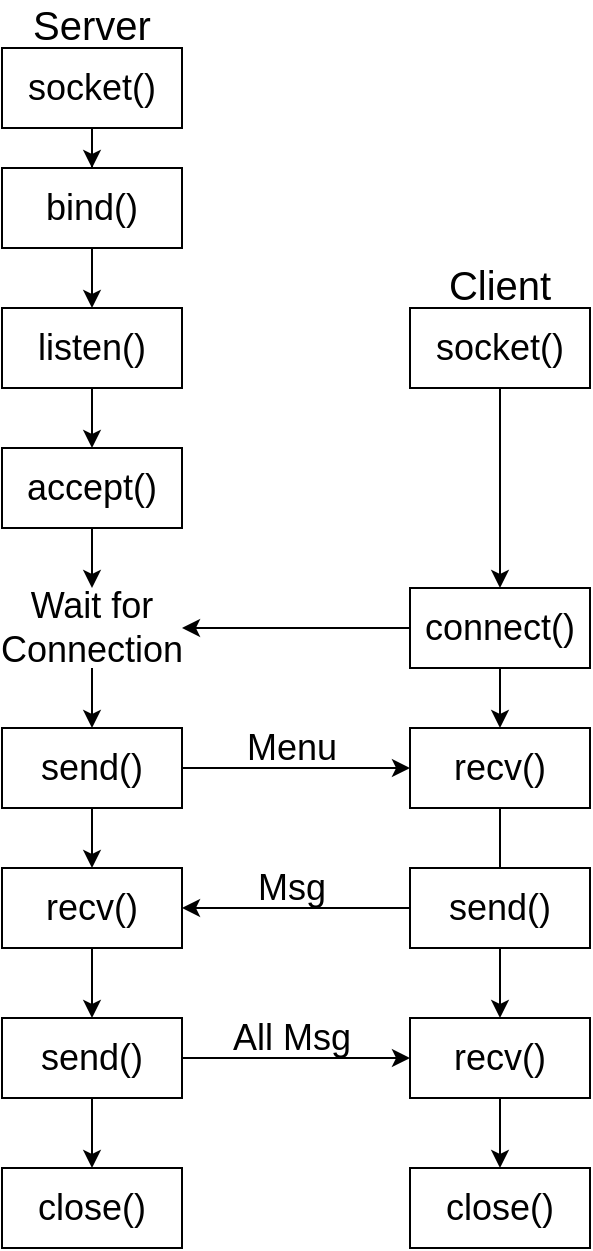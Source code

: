 <mxfile version="13.9.8" type="device"><diagram id="gxEC5G1rf1sG2w1MqEk7" name="Page-1"><mxGraphModel dx="1221" dy="579" grid="1" gridSize="10" guides="1" tooltips="1" connect="1" arrows="1" fold="1" page="1" pageScale="1" pageWidth="827" pageHeight="1169" math="0" shadow="0"><root><mxCell id="0"/><mxCell id="1" parent="0"/><mxCell id="BzBuTr4ERUObMZczvnQZ-13" value="" style="edgeStyle=orthogonalEdgeStyle;rounded=0;orthogonalLoop=1;jettySize=auto;html=1;entryX=0.5;entryY=0;entryDx=0;entryDy=0;" edge="1" parent="1" source="BzBuTr4ERUObMZczvnQZ-1" target="BzBuTr4ERUObMZczvnQZ-2"><mxGeometry relative="1" as="geometry"/></mxCell><mxCell id="BzBuTr4ERUObMZczvnQZ-1" value="&lt;font style=&quot;font-size: 18px&quot;&gt;socket()&lt;/font&gt;" style="rounded=0;whiteSpace=wrap;html=1;" vertex="1" parent="1"><mxGeometry x="120" y="50" width="90" height="40" as="geometry"/></mxCell><mxCell id="BzBuTr4ERUObMZczvnQZ-40" value="" style="edgeStyle=orthogonalEdgeStyle;rounded=0;orthogonalLoop=1;jettySize=auto;html=1;entryX=0.5;entryY=0;entryDx=0;entryDy=0;" edge="1" parent="1" source="BzBuTr4ERUObMZczvnQZ-2" target="BzBuTr4ERUObMZczvnQZ-3"><mxGeometry relative="1" as="geometry"/></mxCell><mxCell id="BzBuTr4ERUObMZczvnQZ-2" value="&lt;font style=&quot;font-size: 18px&quot;&gt;bind()&lt;/font&gt;" style="rounded=0;whiteSpace=wrap;html=1;" vertex="1" parent="1"><mxGeometry x="120" y="110" width="90" height="40" as="geometry"/></mxCell><mxCell id="BzBuTr4ERUObMZczvnQZ-15" style="edgeStyle=orthogonalEdgeStyle;rounded=0;orthogonalLoop=1;jettySize=auto;html=1;exitX=0.5;exitY=1;exitDx=0;exitDy=0;entryX=0.5;entryY=0;entryDx=0;entryDy=0;" edge="1" parent="1" source="BzBuTr4ERUObMZczvnQZ-3" target="BzBuTr4ERUObMZczvnQZ-4"><mxGeometry relative="1" as="geometry"/></mxCell><mxCell id="BzBuTr4ERUObMZczvnQZ-3" value="&lt;font style=&quot;font-size: 18px&quot;&gt;listen()&lt;/font&gt;" style="rounded=0;whiteSpace=wrap;html=1;" vertex="1" parent="1"><mxGeometry x="120" y="180" width="90" height="40" as="geometry"/></mxCell><mxCell id="BzBuTr4ERUObMZczvnQZ-31" style="edgeStyle=orthogonalEdgeStyle;rounded=0;orthogonalLoop=1;jettySize=auto;html=1;exitX=0.5;exitY=1;exitDx=0;exitDy=0;entryX=0.5;entryY=0;entryDx=0;entryDy=0;" edge="1" parent="1" source="BzBuTr4ERUObMZczvnQZ-4" target="BzBuTr4ERUObMZczvnQZ-29"><mxGeometry relative="1" as="geometry"/></mxCell><mxCell id="BzBuTr4ERUObMZczvnQZ-4" value="&lt;font style=&quot;font-size: 18px&quot;&gt;accept()&lt;/font&gt;" style="rounded=0;whiteSpace=wrap;html=1;" vertex="1" parent="1"><mxGeometry x="120" y="250" width="90" height="40" as="geometry"/></mxCell><mxCell id="BzBuTr4ERUObMZczvnQZ-20" value="" style="edgeStyle=orthogonalEdgeStyle;rounded=0;orthogonalLoop=1;jettySize=auto;html=1;entryX=0.5;entryY=0;entryDx=0;entryDy=0;" edge="1" parent="1" source="BzBuTr4ERUObMZczvnQZ-5" target="BzBuTr4ERUObMZczvnQZ-6"><mxGeometry relative="1" as="geometry"/></mxCell><mxCell id="BzBuTr4ERUObMZczvnQZ-23" value="" style="edgeStyle=orthogonalEdgeStyle;rounded=0;orthogonalLoop=1;jettySize=auto;html=1;" edge="1" parent="1" source="BzBuTr4ERUObMZczvnQZ-5" target="BzBuTr4ERUObMZczvnQZ-10"><mxGeometry relative="1" as="geometry"/></mxCell><mxCell id="BzBuTr4ERUObMZczvnQZ-5" value="&lt;font style=&quot;font-size: 18px&quot;&gt;send()&lt;/font&gt;" style="rounded=0;whiteSpace=wrap;html=1;" vertex="1" parent="1"><mxGeometry x="120" y="390" width="90" height="40" as="geometry"/></mxCell><mxCell id="BzBuTr4ERUObMZczvnQZ-21" value="" style="edgeStyle=orthogonalEdgeStyle;rounded=0;orthogonalLoop=1;jettySize=auto;html=1;entryX=0.5;entryY=0;entryDx=0;entryDy=0;" edge="1" parent="1" source="BzBuTr4ERUObMZczvnQZ-6" target="BzBuTr4ERUObMZczvnQZ-34"><mxGeometry relative="1" as="geometry"/></mxCell><mxCell id="BzBuTr4ERUObMZczvnQZ-6" value="&lt;font style=&quot;font-size: 18px&quot;&gt;recv()&lt;/font&gt;" style="rounded=0;whiteSpace=wrap;html=1;" vertex="1" parent="1"><mxGeometry x="120" y="460" width="90" height="40" as="geometry"/></mxCell><mxCell id="BzBuTr4ERUObMZczvnQZ-7" value="&lt;font style=&quot;font-size: 18px&quot;&gt;close()&lt;/font&gt;" style="rounded=0;whiteSpace=wrap;html=1;" vertex="1" parent="1"><mxGeometry x="120" y="610" width="90" height="40" as="geometry"/></mxCell><mxCell id="BzBuTr4ERUObMZczvnQZ-16" style="edgeStyle=orthogonalEdgeStyle;rounded=0;orthogonalLoop=1;jettySize=auto;html=1;exitX=0.5;exitY=1;exitDx=0;exitDy=0;" edge="1" parent="1" source="BzBuTr4ERUObMZczvnQZ-8" target="BzBuTr4ERUObMZczvnQZ-9"><mxGeometry relative="1" as="geometry"/></mxCell><mxCell id="BzBuTr4ERUObMZczvnQZ-8" value="&lt;font style=&quot;font-size: 18px&quot;&gt;socket()&lt;/font&gt;" style="rounded=0;whiteSpace=wrap;html=1;" vertex="1" parent="1"><mxGeometry x="324" y="180" width="90" height="40" as="geometry"/></mxCell><mxCell id="BzBuTr4ERUObMZczvnQZ-17" value="" style="edgeStyle=orthogonalEdgeStyle;rounded=0;orthogonalLoop=1;jettySize=auto;html=1;entryX=0.5;entryY=0;entryDx=0;entryDy=0;" edge="1" parent="1" source="BzBuTr4ERUObMZczvnQZ-9" target="BzBuTr4ERUObMZczvnQZ-10"><mxGeometry relative="1" as="geometry"/></mxCell><mxCell id="BzBuTr4ERUObMZczvnQZ-30" style="edgeStyle=orthogonalEdgeStyle;rounded=0;orthogonalLoop=1;jettySize=auto;html=1;exitX=0;exitY=0.5;exitDx=0;exitDy=0;" edge="1" parent="1" source="BzBuTr4ERUObMZczvnQZ-9" target="BzBuTr4ERUObMZczvnQZ-29"><mxGeometry relative="1" as="geometry"/></mxCell><mxCell id="BzBuTr4ERUObMZczvnQZ-9" value="&lt;font style=&quot;font-size: 18px&quot;&gt;connect()&lt;/font&gt;" style="rounded=0;whiteSpace=wrap;html=1;" vertex="1" parent="1"><mxGeometry x="324" y="320" width="90" height="40" as="geometry"/></mxCell><mxCell id="BzBuTr4ERUObMZczvnQZ-18" value="" style="edgeStyle=orthogonalEdgeStyle;rounded=0;orthogonalLoop=1;jettySize=auto;html=1;" edge="1" parent="1" source="BzBuTr4ERUObMZczvnQZ-10"><mxGeometry relative="1" as="geometry"><mxPoint x="369" y="470" as="targetPoint"/></mxGeometry></mxCell><mxCell id="BzBuTr4ERUObMZczvnQZ-10" value="&lt;font style=&quot;font-size: 18px&quot;&gt;recv()&lt;/font&gt;" style="rounded=0;whiteSpace=wrap;html=1;" vertex="1" parent="1"><mxGeometry x="324" y="390" width="90" height="40" as="geometry"/></mxCell><mxCell id="BzBuTr4ERUObMZczvnQZ-19" value="" style="edgeStyle=orthogonalEdgeStyle;rounded=0;orthogonalLoop=1;jettySize=auto;html=1;entryX=0.5;entryY=0;entryDx=0;entryDy=0;" edge="1" parent="1" source="BzBuTr4ERUObMZczvnQZ-11" target="BzBuTr4ERUObMZczvnQZ-35"><mxGeometry relative="1" as="geometry"/></mxCell><mxCell id="BzBuTr4ERUObMZczvnQZ-22" value="" style="edgeStyle=orthogonalEdgeStyle;rounded=0;orthogonalLoop=1;jettySize=auto;html=1;" edge="1" parent="1" source="BzBuTr4ERUObMZczvnQZ-11" target="BzBuTr4ERUObMZczvnQZ-6"><mxGeometry relative="1" as="geometry"/></mxCell><mxCell id="BzBuTr4ERUObMZczvnQZ-11" value="&lt;font style=&quot;font-size: 18px&quot;&gt;send()&lt;/font&gt;" style="rounded=0;whiteSpace=wrap;html=1;" vertex="1" parent="1"><mxGeometry x="324" y="460" width="90" height="40" as="geometry"/></mxCell><mxCell id="BzBuTr4ERUObMZczvnQZ-12" value="&lt;font style=&quot;font-size: 18px&quot;&gt;close()&lt;/font&gt;" style="rounded=0;whiteSpace=wrap;html=1;" vertex="1" parent="1"><mxGeometry x="324" y="610" width="90" height="40" as="geometry"/></mxCell><mxCell id="BzBuTr4ERUObMZczvnQZ-25" value="&lt;font style=&quot;font-size: 18px&quot;&gt;Menu&lt;/font&gt;" style="text;html=1;strokeColor=none;fillColor=none;align=center;verticalAlign=middle;whiteSpace=wrap;rounded=0;" vertex="1" parent="1"><mxGeometry x="240" y="390" width="50" height="20" as="geometry"/></mxCell><mxCell id="BzBuTr4ERUObMZczvnQZ-26" value="&lt;font style=&quot;font-size: 18px&quot;&gt;Msg&lt;/font&gt;" style="text;html=1;strokeColor=none;fillColor=none;align=center;verticalAlign=middle;whiteSpace=wrap;rounded=0;" vertex="1" parent="1"><mxGeometry x="240" y="460" width="50" height="20" as="geometry"/></mxCell><mxCell id="BzBuTr4ERUObMZczvnQZ-27" value="&lt;font style=&quot;font-size: 20px&quot;&gt;Client&lt;/font&gt;" style="text;html=1;strokeColor=none;fillColor=none;align=center;verticalAlign=middle;whiteSpace=wrap;rounded=0;" vertex="1" parent="1"><mxGeometry x="344" y="158" width="50" height="20" as="geometry"/></mxCell><mxCell id="BzBuTr4ERUObMZczvnQZ-28" value="&lt;font style=&quot;font-size: 20px&quot;&gt;Server&lt;/font&gt;" style="text;html=1;strokeColor=none;fillColor=none;align=center;verticalAlign=middle;whiteSpace=wrap;rounded=0;" vertex="1" parent="1"><mxGeometry x="140" y="28" width="50" height="20" as="geometry"/></mxCell><mxCell id="BzBuTr4ERUObMZczvnQZ-32" style="edgeStyle=orthogonalEdgeStyle;rounded=0;orthogonalLoop=1;jettySize=auto;html=1;exitX=0.5;exitY=1;exitDx=0;exitDy=0;" edge="1" parent="1" source="BzBuTr4ERUObMZczvnQZ-29" target="BzBuTr4ERUObMZczvnQZ-5"><mxGeometry relative="1" as="geometry"/></mxCell><mxCell id="BzBuTr4ERUObMZczvnQZ-29" value="&lt;font style=&quot;font-size: 18px&quot;&gt;Wait for&lt;br&gt;Connection&lt;br&gt;&lt;/font&gt;" style="text;html=1;strokeColor=none;fillColor=none;align=center;verticalAlign=middle;whiteSpace=wrap;rounded=0;" vertex="1" parent="1"><mxGeometry x="120" y="320" width="90" height="40" as="geometry"/></mxCell><mxCell id="BzBuTr4ERUObMZczvnQZ-33" value="" style="edgeStyle=orthogonalEdgeStyle;rounded=0;orthogonalLoop=1;jettySize=auto;html=1;" edge="1" parent="1" source="BzBuTr4ERUObMZczvnQZ-34" target="BzBuTr4ERUObMZczvnQZ-35"><mxGeometry relative="1" as="geometry"/></mxCell><mxCell id="BzBuTr4ERUObMZczvnQZ-38" value="" style="edgeStyle=orthogonalEdgeStyle;rounded=0;orthogonalLoop=1;jettySize=auto;html=1;" edge="1" parent="1" source="BzBuTr4ERUObMZczvnQZ-34" target="BzBuTr4ERUObMZczvnQZ-7"><mxGeometry relative="1" as="geometry"/></mxCell><mxCell id="BzBuTr4ERUObMZczvnQZ-34" value="&lt;font style=&quot;font-size: 18px&quot;&gt;send()&lt;/font&gt;" style="rounded=0;whiteSpace=wrap;html=1;" vertex="1" parent="1"><mxGeometry x="120" y="535" width="90" height="40" as="geometry"/></mxCell><mxCell id="BzBuTr4ERUObMZczvnQZ-39" value="" style="edgeStyle=orthogonalEdgeStyle;rounded=0;orthogonalLoop=1;jettySize=auto;html=1;" edge="1" parent="1" source="BzBuTr4ERUObMZczvnQZ-35" target="BzBuTr4ERUObMZczvnQZ-12"><mxGeometry relative="1" as="geometry"/></mxCell><mxCell id="BzBuTr4ERUObMZczvnQZ-35" value="&lt;font style=&quot;font-size: 18px&quot;&gt;recv()&lt;/font&gt;" style="rounded=0;whiteSpace=wrap;html=1;" vertex="1" parent="1"><mxGeometry x="324" y="535" width="90" height="40" as="geometry"/></mxCell><mxCell id="BzBuTr4ERUObMZczvnQZ-36" value="&lt;font style=&quot;font-size: 18px&quot;&gt;All Msg&lt;/font&gt;" style="text;html=1;strokeColor=none;fillColor=none;align=center;verticalAlign=middle;whiteSpace=wrap;rounded=0;" vertex="1" parent="1"><mxGeometry x="230" y="535" width="70" height="20" as="geometry"/></mxCell></root></mxGraphModel></diagram></mxfile>